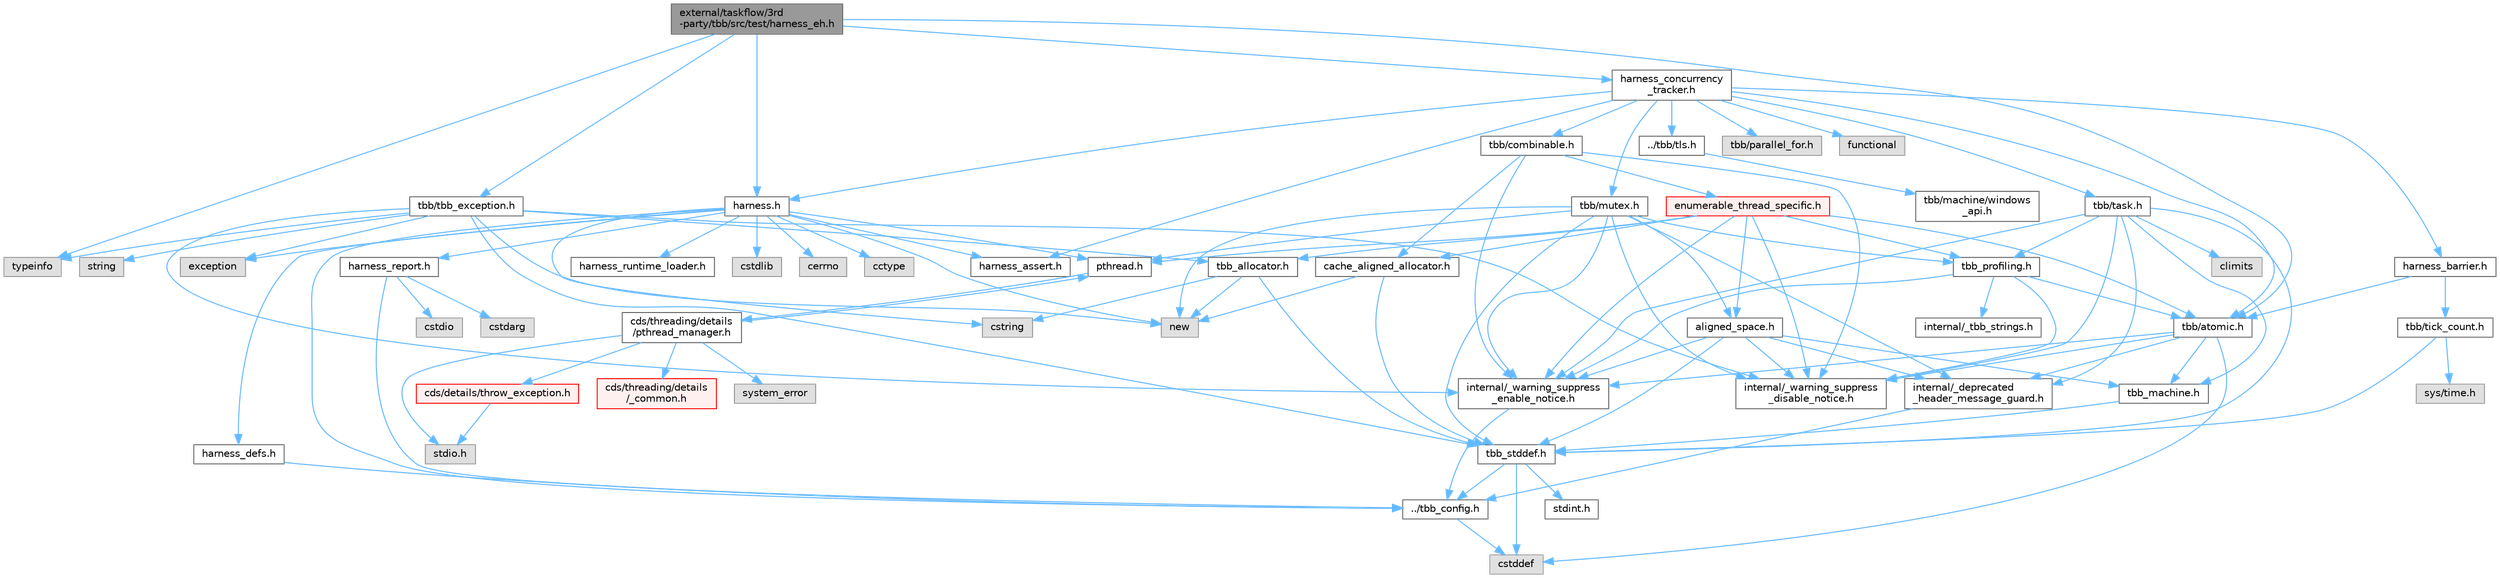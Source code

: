 digraph "external/taskflow/3rd-party/tbb/src/test/harness_eh.h"
{
 // LATEX_PDF_SIZE
  bgcolor="transparent";
  edge [fontname=Helvetica,fontsize=10,labelfontname=Helvetica,labelfontsize=10];
  node [fontname=Helvetica,fontsize=10,shape=box,height=0.2,width=0.4];
  Node1 [id="Node000001",label="external/taskflow/3rd\l-party/tbb/src/test/harness_eh.h",height=0.2,width=0.4,color="gray40", fillcolor="grey60", style="filled", fontcolor="black",tooltip=" "];
  Node1 -> Node2 [id="edge1_Node000001_Node000002",color="steelblue1",style="solid",tooltip=" "];
  Node2 [id="Node000002",label="typeinfo",height=0.2,width=0.4,color="grey60", fillcolor="#E0E0E0", style="filled",tooltip=" "];
  Node1 -> Node3 [id="edge2_Node000001_Node000003",color="steelblue1",style="solid",tooltip=" "];
  Node3 [id="Node000003",label="tbb/tbb_exception.h",height=0.2,width=0.4,color="grey40", fillcolor="white", style="filled",URL="$tbb__exception_8h.html",tooltip=" "];
  Node3 -> Node4 [id="edge3_Node000003_Node000004",color="steelblue1",style="solid",tooltip=" "];
  Node4 [id="Node000004",label="internal/_warning_suppress\l_enable_notice.h",height=0.2,width=0.4,color="grey40", fillcolor="white", style="filled",URL="$__warning__suppress__enable__notice_8h.html",tooltip=" "];
  Node4 -> Node5 [id="edge4_Node000004_Node000005",color="steelblue1",style="solid",tooltip=" "];
  Node5 [id="Node000005",label="../tbb_config.h",height=0.2,width=0.4,color="grey40", fillcolor="white", style="filled",URL="$tbb__config_8h.html",tooltip=" "];
  Node5 -> Node6 [id="edge5_Node000005_Node000006",color="steelblue1",style="solid",tooltip=" "];
  Node6 [id="Node000006",label="cstddef",height=0.2,width=0.4,color="grey60", fillcolor="#E0E0E0", style="filled",tooltip=" "];
  Node3 -> Node7 [id="edge6_Node000003_Node000007",color="steelblue1",style="solid",tooltip=" "];
  Node7 [id="Node000007",label="tbb_stddef.h",height=0.2,width=0.4,color="grey40", fillcolor="white", style="filled",URL="$tbb__stddef_8h.html",tooltip=" "];
  Node7 -> Node5 [id="edge7_Node000007_Node000005",color="steelblue1",style="solid",tooltip=" "];
  Node7 -> Node6 [id="edge8_Node000007_Node000006",color="steelblue1",style="solid",tooltip=" "];
  Node7 -> Node8 [id="edge9_Node000007_Node000008",color="steelblue1",style="solid",tooltip=" "];
  Node8 [id="Node000008",label="stdint.h",height=0.2,width=0.4,color="grey40", fillcolor="white", style="filled",URL="$stdint_8h.html",tooltip=" "];
  Node3 -> Node9 [id="edge10_Node000003_Node000009",color="steelblue1",style="solid",tooltip=" "];
  Node9 [id="Node000009",label="exception",height=0.2,width=0.4,color="grey60", fillcolor="#E0E0E0", style="filled",tooltip=" "];
  Node3 -> Node10 [id="edge11_Node000003_Node000010",color="steelblue1",style="solid",tooltip=" "];
  Node10 [id="Node000010",label="new",height=0.2,width=0.4,color="grey60", fillcolor="#E0E0E0", style="filled",tooltip=" "];
  Node3 -> Node11 [id="edge12_Node000003_Node000011",color="steelblue1",style="solid",tooltip=" "];
  Node11 [id="Node000011",label="string",height=0.2,width=0.4,color="grey60", fillcolor="#E0E0E0", style="filled",tooltip=" "];
  Node3 -> Node12 [id="edge13_Node000003_Node000012",color="steelblue1",style="solid",tooltip=" "];
  Node12 [id="Node000012",label="tbb_allocator.h",height=0.2,width=0.4,color="grey40", fillcolor="white", style="filled",URL="$tbb__allocator_8h.html",tooltip=" "];
  Node12 -> Node7 [id="edge14_Node000012_Node000007",color="steelblue1",style="solid",tooltip=" "];
  Node12 -> Node10 [id="edge15_Node000012_Node000010",color="steelblue1",style="solid",tooltip=" "];
  Node12 -> Node13 [id="edge16_Node000012_Node000013",color="steelblue1",style="solid",tooltip=" "];
  Node13 [id="Node000013",label="cstring",height=0.2,width=0.4,color="grey60", fillcolor="#E0E0E0", style="filled",tooltip=" "];
  Node3 -> Node2 [id="edge17_Node000003_Node000002",color="steelblue1",style="solid",tooltip=" "];
  Node3 -> Node14 [id="edge18_Node000003_Node000014",color="steelblue1",style="solid",tooltip=" "];
  Node14 [id="Node000014",label="internal/_warning_suppress\l_disable_notice.h",height=0.2,width=0.4,color="grey40", fillcolor="white", style="filled",URL="$__warning__suppress__disable__notice_8h.html",tooltip=" "];
  Node1 -> Node15 [id="edge19_Node000001_Node000015",color="steelblue1",style="solid",tooltip=" "];
  Node15 [id="Node000015",label="tbb/atomic.h",height=0.2,width=0.4,color="grey40", fillcolor="white", style="filled",URL="$external_2taskflow_23rd-party_2tbb_2include_2tbb_2atomic_8h.html",tooltip=" "];
  Node15 -> Node16 [id="edge20_Node000015_Node000016",color="steelblue1",style="solid",tooltip=" "];
  Node16 [id="Node000016",label="internal/_deprecated\l_header_message_guard.h",height=0.2,width=0.4,color="grey40", fillcolor="white", style="filled",URL="$__deprecated__header__message__guard_8h.html",tooltip=" "];
  Node16 -> Node5 [id="edge21_Node000016_Node000005",color="steelblue1",style="solid",tooltip=" "];
  Node15 -> Node4 [id="edge22_Node000015_Node000004",color="steelblue1",style="solid",tooltip=" "];
  Node15 -> Node6 [id="edge23_Node000015_Node000006",color="steelblue1",style="solid",tooltip=" "];
  Node15 -> Node17 [id="edge24_Node000015_Node000017",color="steelblue1",style="solid",tooltip=" "];
  Node17 [id="Node000017",label="tbb_machine.h",height=0.2,width=0.4,color="grey40", fillcolor="white", style="filled",URL="$tbb__machine_8h.html",tooltip=" "];
  Node17 -> Node7 [id="edge25_Node000017_Node000007",color="steelblue1",style="solid",tooltip=" "];
  Node15 -> Node14 [id="edge26_Node000015_Node000014",color="steelblue1",style="solid",tooltip=" "];
  Node1 -> Node18 [id="edge27_Node000001_Node000018",color="steelblue1",style="solid",tooltip=" "];
  Node18 [id="Node000018",label="harness.h",height=0.2,width=0.4,color="grey40", fillcolor="white", style="filled",URL="$harness_8h.html",tooltip=" "];
  Node18 -> Node5 [id="edge28_Node000018_Node000005",color="steelblue1",style="solid",tooltip=" "];
  Node18 -> Node19 [id="edge29_Node000018_Node000019",color="steelblue1",style="solid",tooltip=" "];
  Node19 [id="Node000019",label="harness_defs.h",height=0.2,width=0.4,color="grey40", fillcolor="white", style="filled",URL="$harness__defs_8h.html",tooltip=" "];
  Node19 -> Node5 [id="edge30_Node000019_Node000005",color="steelblue1",style="solid",tooltip=" "];
  Node18 -> Node20 [id="edge31_Node000018_Node000020",color="steelblue1",style="solid",tooltip=" "];
  Node20 [id="Node000020",label="cstdlib",height=0.2,width=0.4,color="grey60", fillcolor="#E0E0E0", style="filled",tooltip=" "];
  Node18 -> Node13 [id="edge32_Node000018_Node000013",color="steelblue1",style="solid",tooltip=" "];
  Node18 -> Node21 [id="edge33_Node000018_Node000021",color="steelblue1",style="solid",tooltip=" "];
  Node21 [id="Node000021",label="cerrno",height=0.2,width=0.4,color="grey60", fillcolor="#E0E0E0", style="filled",tooltip=" "];
  Node18 -> Node22 [id="edge34_Node000018_Node000022",color="steelblue1",style="solid",tooltip=" "];
  Node22 [id="Node000022",label="cctype",height=0.2,width=0.4,color="grey60", fillcolor="#E0E0E0", style="filled",tooltip=" "];
  Node18 -> Node10 [id="edge35_Node000018_Node000010",color="steelblue1",style="solid",tooltip=" "];
  Node18 -> Node23 [id="edge36_Node000018_Node000023",color="steelblue1",style="solid",tooltip=" "];
  Node23 [id="Node000023",label="pthread.h",height=0.2,width=0.4,color="grey40", fillcolor="white", style="filled",URL="$pthread_8h.html",tooltip=" "];
  Node23 -> Node24 [id="edge37_Node000023_Node000024",color="steelblue1",style="solid",tooltip=" "];
  Node24 [id="Node000024",label="cds/threading/details\l/pthread_manager.h",height=0.2,width=0.4,color="grey40", fillcolor="white", style="filled",URL="$pthread__manager_8h.html",tooltip=" "];
  Node24 -> Node25 [id="edge38_Node000024_Node000025",color="steelblue1",style="solid",tooltip=" "];
  Node25 [id="Node000025",label="system_error",height=0.2,width=0.4,color="grey60", fillcolor="#E0E0E0", style="filled",tooltip=" "];
  Node24 -> Node26 [id="edge39_Node000024_Node000026",color="steelblue1",style="solid",tooltip=" "];
  Node26 [id="Node000026",label="stdio.h",height=0.2,width=0.4,color="grey60", fillcolor="#E0E0E0", style="filled",tooltip=" "];
  Node24 -> Node23 [id="edge40_Node000024_Node000023",color="steelblue1",style="solid",tooltip=" "];
  Node24 -> Node27 [id="edge41_Node000024_Node000027",color="steelblue1",style="solid",tooltip=" "];
  Node27 [id="Node000027",label="cds/threading/details\l/_common.h",height=0.2,width=0.4,color="red", fillcolor="#FFF0F0", style="filled",URL="$__common_8h.html",tooltip=" "];
  Node24 -> Node58 [id="edge42_Node000024_Node000058",color="steelblue1",style="solid",tooltip=" "];
  Node58 [id="Node000058",label="cds/details/throw_exception.h",height=0.2,width=0.4,color="red", fillcolor="#FFF0F0", style="filled",URL="$throw__exception_8h.html",tooltip=" "];
  Node58 -> Node26 [id="edge43_Node000058_Node000026",color="steelblue1",style="solid",tooltip=" "];
  Node18 -> Node67 [id="edge44_Node000018_Node000067",color="steelblue1",style="solid",tooltip=" "];
  Node67 [id="Node000067",label="harness_runtime_loader.h",height=0.2,width=0.4,color="grey40", fillcolor="white", style="filled",URL="$harness__runtime__loader_8h.html",tooltip=" "];
  Node18 -> Node68 [id="edge45_Node000018_Node000068",color="steelblue1",style="solid",tooltip=" "];
  Node68 [id="Node000068",label="harness_report.h",height=0.2,width=0.4,color="grey40", fillcolor="white", style="filled",URL="$harness__report_8h.html",tooltip=" "];
  Node68 -> Node69 [id="edge46_Node000068_Node000069",color="steelblue1",style="solid",tooltip=" "];
  Node69 [id="Node000069",label="cstdio",height=0.2,width=0.4,color="grey60", fillcolor="#E0E0E0", style="filled",tooltip=" "];
  Node68 -> Node70 [id="edge47_Node000068_Node000070",color="steelblue1",style="solid",tooltip=" "];
  Node70 [id="Node000070",label="cstdarg",height=0.2,width=0.4,color="grey60", fillcolor="#E0E0E0", style="filled",tooltip=" "];
  Node68 -> Node5 [id="edge48_Node000068_Node000005",color="steelblue1",style="solid",tooltip=" "];
  Node18 -> Node9 [id="edge49_Node000018_Node000009",color="steelblue1",style="solid",tooltip=" "];
  Node18 -> Node71 [id="edge50_Node000018_Node000071",color="steelblue1",style="solid",tooltip=" "];
  Node71 [id="Node000071",label="harness_assert.h",height=0.2,width=0.4,color="grey40", fillcolor="white", style="filled",URL="$harness__assert_8h.html",tooltip=" "];
  Node1 -> Node72 [id="edge51_Node000001_Node000072",color="steelblue1",style="solid",tooltip=" "];
  Node72 [id="Node000072",label="harness_concurrency\l_tracker.h",height=0.2,width=0.4,color="grey40", fillcolor="white", style="filled",URL="$harness__concurrency__tracker_8h.html",tooltip=" "];
  Node72 -> Node71 [id="edge52_Node000072_Node000071",color="steelblue1",style="solid",tooltip=" "];
  Node72 -> Node73 [id="edge53_Node000072_Node000073",color="steelblue1",style="solid",tooltip=" "];
  Node73 [id="Node000073",label="harness_barrier.h",height=0.2,width=0.4,color="grey40", fillcolor="white", style="filled",URL="$harness__barrier_8h.html",tooltip=" "];
  Node73 -> Node15 [id="edge54_Node000073_Node000015",color="steelblue1",style="solid",tooltip=" "];
  Node73 -> Node74 [id="edge55_Node000073_Node000074",color="steelblue1",style="solid",tooltip=" "];
  Node74 [id="Node000074",label="tbb/tick_count.h",height=0.2,width=0.4,color="grey40", fillcolor="white", style="filled",URL="$tick__count_8h.html",tooltip=" "];
  Node74 -> Node7 [id="edge56_Node000074_Node000007",color="steelblue1",style="solid",tooltip=" "];
  Node74 -> Node75 [id="edge57_Node000074_Node000075",color="steelblue1",style="solid",tooltip=" "];
  Node75 [id="Node000075",label="sys/time.h",height=0.2,width=0.4,color="grey60", fillcolor="#E0E0E0", style="filled",tooltip=" "];
  Node72 -> Node15 [id="edge58_Node000072_Node000015",color="steelblue1",style="solid",tooltip=" "];
  Node72 -> Node76 [id="edge59_Node000072_Node000076",color="steelblue1",style="solid",tooltip=" "];
  Node76 [id="Node000076",label="../tbb/tls.h",height=0.2,width=0.4,color="grey40", fillcolor="white", style="filled",URL="$tls_8h.html",tooltip=" "];
  Node76 -> Node77 [id="edge60_Node000076_Node000077",color="steelblue1",style="solid",tooltip=" "];
  Node77 [id="Node000077",label="tbb/machine/windows\l_api.h",height=0.2,width=0.4,color="grey40", fillcolor="white", style="filled",URL="$windows__api_8h.html",tooltip=" "];
  Node72 -> Node78 [id="edge61_Node000072_Node000078",color="steelblue1",style="solid",tooltip=" "];
  Node78 [id="Node000078",label="tbb/mutex.h",height=0.2,width=0.4,color="grey40", fillcolor="white", style="filled",URL="$mutex_8h.html",tooltip=" "];
  Node78 -> Node16 [id="edge62_Node000078_Node000016",color="steelblue1",style="solid",tooltip=" "];
  Node78 -> Node4 [id="edge63_Node000078_Node000004",color="steelblue1",style="solid",tooltip=" "];
  Node78 -> Node23 [id="edge64_Node000078_Node000023",color="steelblue1",style="solid",tooltip=" "];
  Node78 -> Node10 [id="edge65_Node000078_Node000010",color="steelblue1",style="solid",tooltip=" "];
  Node78 -> Node79 [id="edge66_Node000078_Node000079",color="steelblue1",style="solid",tooltip=" "];
  Node79 [id="Node000079",label="aligned_space.h",height=0.2,width=0.4,color="grey40", fillcolor="white", style="filled",URL="$aligned__space_8h.html",tooltip=" "];
  Node79 -> Node16 [id="edge67_Node000079_Node000016",color="steelblue1",style="solid",tooltip=" "];
  Node79 -> Node4 [id="edge68_Node000079_Node000004",color="steelblue1",style="solid",tooltip=" "];
  Node79 -> Node7 [id="edge69_Node000079_Node000007",color="steelblue1",style="solid",tooltip=" "];
  Node79 -> Node17 [id="edge70_Node000079_Node000017",color="steelblue1",style="solid",tooltip=" "];
  Node79 -> Node14 [id="edge71_Node000079_Node000014",color="steelblue1",style="solid",tooltip=" "];
  Node78 -> Node7 [id="edge72_Node000078_Node000007",color="steelblue1",style="solid",tooltip=" "];
  Node78 -> Node80 [id="edge73_Node000078_Node000080",color="steelblue1",style="solid",tooltip=" "];
  Node80 [id="Node000080",label="tbb_profiling.h",height=0.2,width=0.4,color="grey40", fillcolor="white", style="filled",URL="$tbb__profiling_8h.html",tooltip=" "];
  Node80 -> Node4 [id="edge74_Node000080_Node000004",color="steelblue1",style="solid",tooltip=" "];
  Node80 -> Node81 [id="edge75_Node000080_Node000081",color="steelblue1",style="solid",tooltip=" "];
  Node81 [id="Node000081",label="internal/_tbb_strings.h",height=0.2,width=0.4,color="grey40", fillcolor="white", style="filled",URL="$__tbb__strings_8h.html",tooltip=" "];
  Node80 -> Node15 [id="edge76_Node000080_Node000015",color="steelblue1",style="solid",tooltip=" "];
  Node80 -> Node14 [id="edge77_Node000080_Node000014",color="steelblue1",style="solid",tooltip=" "];
  Node78 -> Node14 [id="edge78_Node000078_Node000014",color="steelblue1",style="solid",tooltip=" "];
  Node72 -> Node82 [id="edge79_Node000072_Node000082",color="steelblue1",style="solid",tooltip=" "];
  Node82 [id="Node000082",label="tbb/task.h",height=0.2,width=0.4,color="grey40", fillcolor="white", style="filled",URL="$task_8h.html",tooltip=" "];
  Node82 -> Node16 [id="edge80_Node000082_Node000016",color="steelblue1",style="solid",tooltip=" "];
  Node82 -> Node4 [id="edge81_Node000082_Node000004",color="steelblue1",style="solid",tooltip=" "];
  Node82 -> Node7 [id="edge82_Node000082_Node000007",color="steelblue1",style="solid",tooltip=" "];
  Node82 -> Node17 [id="edge83_Node000082_Node000017",color="steelblue1",style="solid",tooltip=" "];
  Node82 -> Node80 [id="edge84_Node000082_Node000080",color="steelblue1",style="solid",tooltip=" "];
  Node82 -> Node83 [id="edge85_Node000082_Node000083",color="steelblue1",style="solid",tooltip=" "];
  Node83 [id="Node000083",label="climits",height=0.2,width=0.4,color="grey60", fillcolor="#E0E0E0", style="filled",tooltip=" "];
  Node82 -> Node14 [id="edge86_Node000082_Node000014",color="steelblue1",style="solid",tooltip=" "];
  Node72 -> Node84 [id="edge87_Node000072_Node000084",color="steelblue1",style="solid",tooltip=" "];
  Node84 [id="Node000084",label="tbb/combinable.h",height=0.2,width=0.4,color="grey40", fillcolor="white", style="filled",URL="$combinable_8h.html",tooltip=" "];
  Node84 -> Node4 [id="edge88_Node000084_Node000004",color="steelblue1",style="solid",tooltip=" "];
  Node84 -> Node85 [id="edge89_Node000084_Node000085",color="steelblue1",style="solid",tooltip=" "];
  Node85 [id="Node000085",label="enumerable_thread_specific.h",height=0.2,width=0.4,color="red", fillcolor="#FFF0F0", style="filled",URL="$enumerable__thread__specific_8h.html",tooltip=" "];
  Node85 -> Node4 [id="edge90_Node000085_Node000004",color="steelblue1",style="solid",tooltip=" "];
  Node85 -> Node15 [id="edge91_Node000085_Node000015",color="steelblue1",style="solid",tooltip=" "];
  Node85 -> Node12 [id="edge92_Node000085_Node000012",color="steelblue1",style="solid",tooltip=" "];
  Node85 -> Node87 [id="edge93_Node000085_Node000087",color="steelblue1",style="solid",tooltip=" "];
  Node87 [id="Node000087",label="cache_aligned_allocator.h",height=0.2,width=0.4,color="grey40", fillcolor="white", style="filled",URL="$cache__aligned__allocator_8h.html",tooltip=" "];
  Node87 -> Node10 [id="edge94_Node000087_Node000010",color="steelblue1",style="solid",tooltip=" "];
  Node87 -> Node7 [id="edge95_Node000087_Node000007",color="steelblue1",style="solid",tooltip=" "];
  Node85 -> Node79 [id="edge96_Node000085_Node000079",color="steelblue1",style="solid",tooltip=" "];
  Node85 -> Node80 [id="edge97_Node000085_Node000080",color="steelblue1",style="solid",tooltip=" "];
  Node85 -> Node23 [id="edge98_Node000085_Node000023",color="steelblue1",style="solid",tooltip=" "];
  Node85 -> Node14 [id="edge99_Node000085_Node000014",color="steelblue1",style="solid",tooltip=" "];
  Node84 -> Node87 [id="edge100_Node000084_Node000087",color="steelblue1",style="solid",tooltip=" "];
  Node84 -> Node14 [id="edge101_Node000084_Node000014",color="steelblue1",style="solid",tooltip=" "];
  Node72 -> Node236 [id="edge102_Node000072_Node000236",color="steelblue1",style="solid",tooltip=" "];
  Node236 [id="Node000236",label="tbb/parallel_for.h",height=0.2,width=0.4,color="grey60", fillcolor="#E0E0E0", style="filled",tooltip=" "];
  Node72 -> Node237 [id="edge103_Node000072_Node000237",color="steelblue1",style="solid",tooltip=" "];
  Node237 [id="Node000237",label="functional",height=0.2,width=0.4,color="grey60", fillcolor="#E0E0E0", style="filled",tooltip=" "];
  Node72 -> Node18 [id="edge104_Node000072_Node000018",color="steelblue1",style="solid",tooltip=" "];
}
